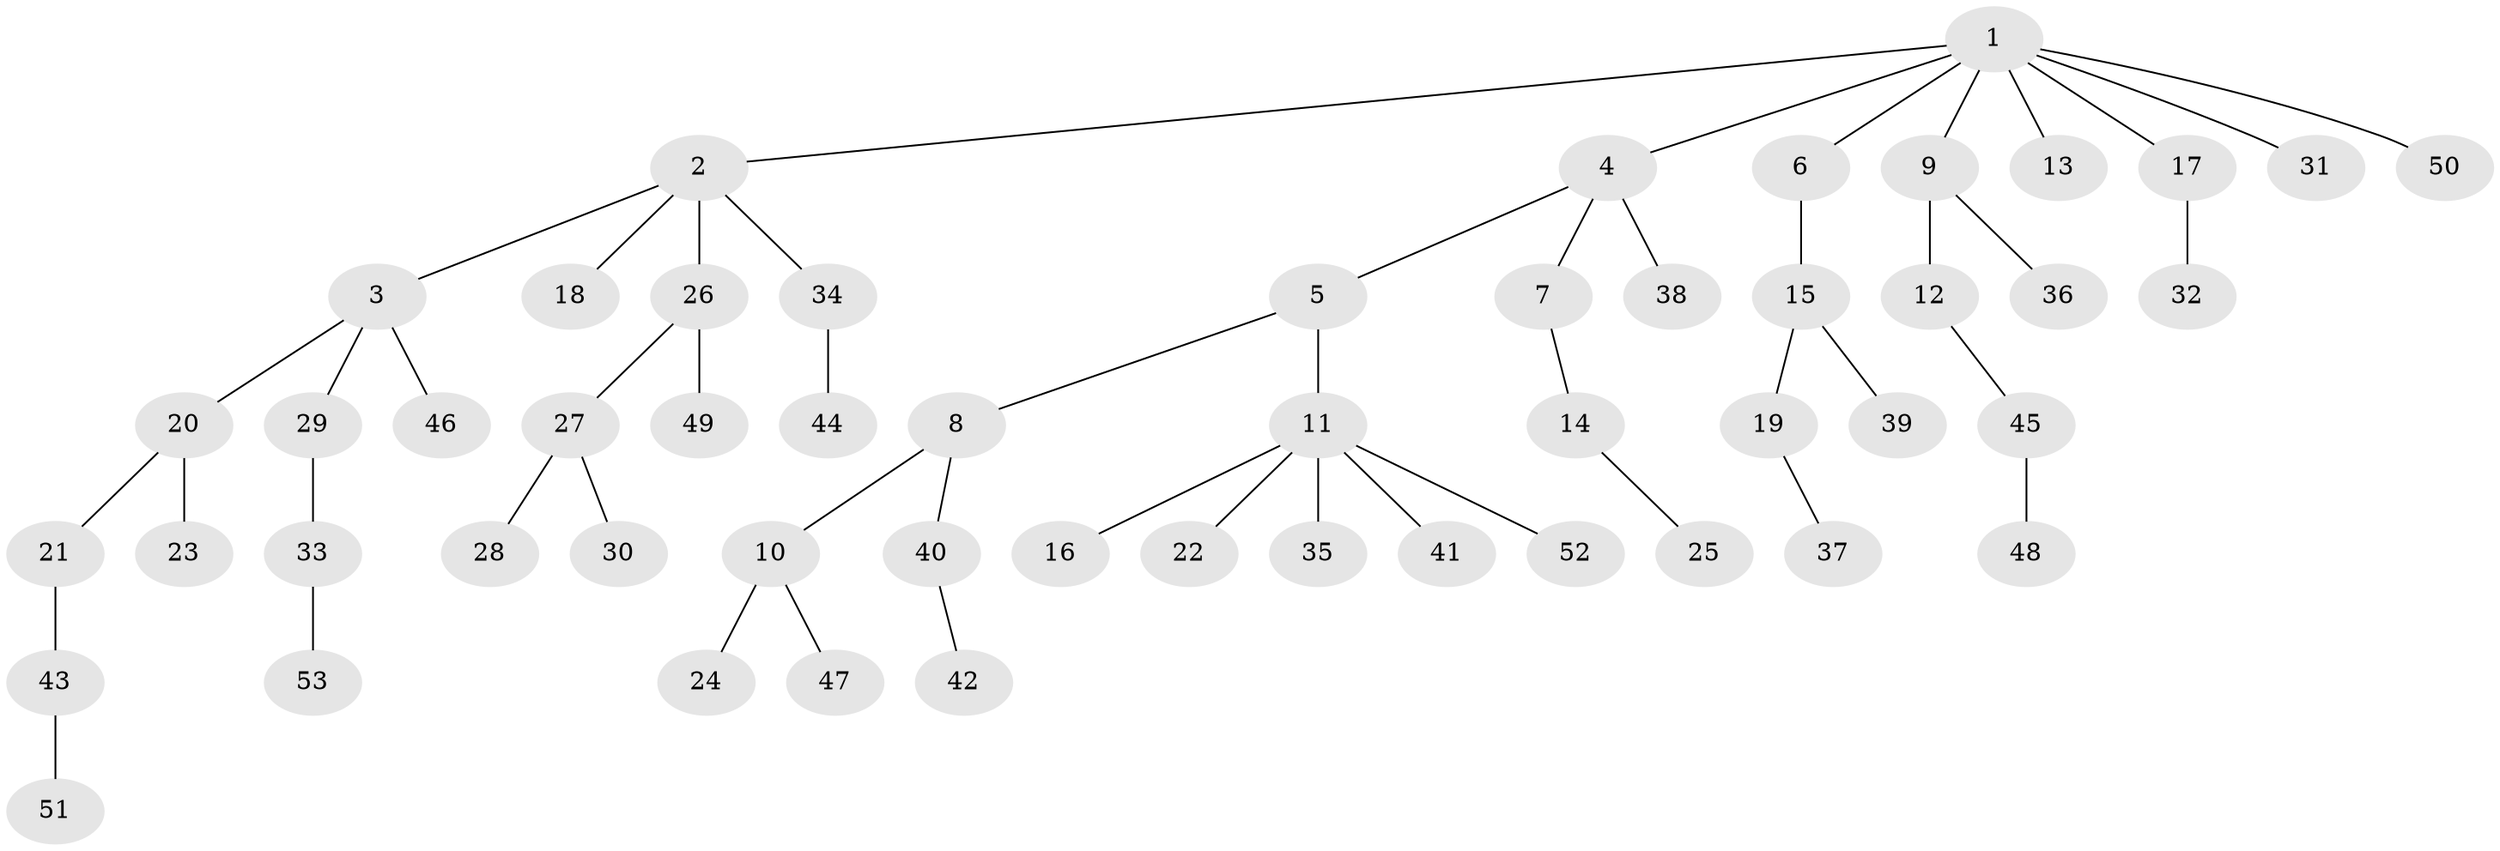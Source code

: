 // original degree distribution, {9: 0.011494252873563218, 5: 0.04597701149425287, 4: 0.05747126436781609, 3: 0.10344827586206896, 1: 0.5172413793103449, 7: 0.011494252873563218, 2: 0.25287356321839083}
// Generated by graph-tools (version 1.1) at 2025/51/03/04/25 22:51:34]
// undirected, 53 vertices, 52 edges
graph export_dot {
  node [color=gray90,style=filled];
  1;
  2;
  3;
  4;
  5;
  6;
  7;
  8;
  9;
  10;
  11;
  12;
  13;
  14;
  15;
  16;
  17;
  18;
  19;
  20;
  21;
  22;
  23;
  24;
  25;
  26;
  27;
  28;
  29;
  30;
  31;
  32;
  33;
  34;
  35;
  36;
  37;
  38;
  39;
  40;
  41;
  42;
  43;
  44;
  45;
  46;
  47;
  48;
  49;
  50;
  51;
  52;
  53;
  1 -- 2 [weight=1.0];
  1 -- 4 [weight=1.0];
  1 -- 6 [weight=1.0];
  1 -- 9 [weight=1.0];
  1 -- 13 [weight=1.0];
  1 -- 17 [weight=1.0];
  1 -- 31 [weight=1.0];
  1 -- 50 [weight=1.0];
  2 -- 3 [weight=1.0];
  2 -- 18 [weight=1.0];
  2 -- 26 [weight=1.0];
  2 -- 34 [weight=1.0];
  3 -- 20 [weight=1.0];
  3 -- 29 [weight=1.0];
  3 -- 46 [weight=1.0];
  4 -- 5 [weight=1.0];
  4 -- 7 [weight=1.0];
  4 -- 38 [weight=1.0];
  5 -- 8 [weight=1.0];
  5 -- 11 [weight=1.0];
  6 -- 15 [weight=1.0];
  7 -- 14 [weight=1.0];
  8 -- 10 [weight=1.0];
  8 -- 40 [weight=1.0];
  9 -- 12 [weight=1.0];
  9 -- 36 [weight=1.0];
  10 -- 24 [weight=2.0];
  10 -- 47 [weight=1.0];
  11 -- 16 [weight=1.0];
  11 -- 22 [weight=1.0];
  11 -- 35 [weight=1.0];
  11 -- 41 [weight=1.0];
  11 -- 52 [weight=1.0];
  12 -- 45 [weight=1.0];
  14 -- 25 [weight=1.0];
  15 -- 19 [weight=1.0];
  15 -- 39 [weight=1.0];
  17 -- 32 [weight=1.0];
  19 -- 37 [weight=1.0];
  20 -- 21 [weight=1.0];
  20 -- 23 [weight=2.0];
  21 -- 43 [weight=1.0];
  26 -- 27 [weight=1.0];
  26 -- 49 [weight=1.0];
  27 -- 28 [weight=1.0];
  27 -- 30 [weight=1.0];
  29 -- 33 [weight=1.0];
  33 -- 53 [weight=1.0];
  34 -- 44 [weight=1.0];
  40 -- 42 [weight=1.0];
  43 -- 51 [weight=1.0];
  45 -- 48 [weight=1.0];
}
